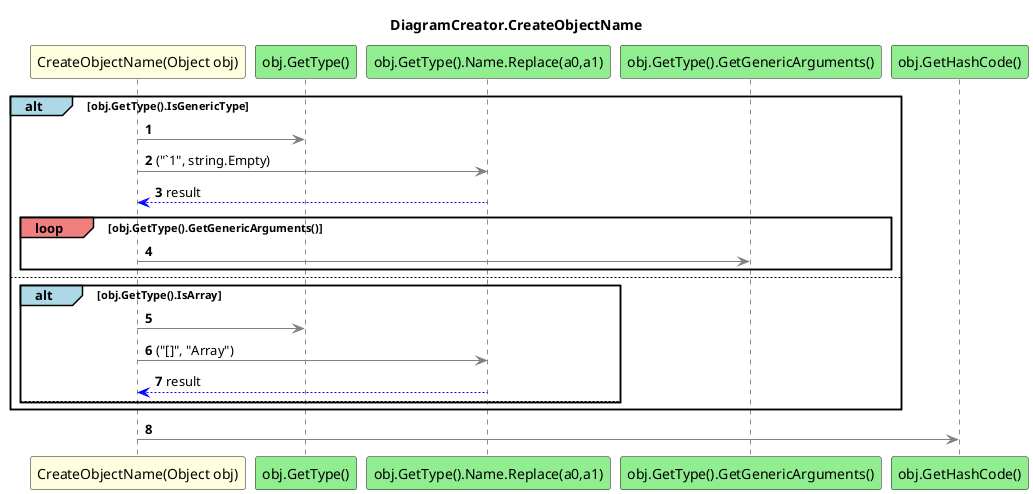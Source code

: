@startuml DiagramCreator.CreateObjectName
title DiagramCreator.CreateObjectName
participant "CreateObjectName(Object obj)" as CreateObjectName_p0 #LightYellow
participant "obj.GetType()" as obj_GetType #LightGreen
participant "obj.GetType().Name.Replace(a0,a1)" as obj_GetType_Name_Replace_a0_a1 #LightGreen
participant "obj.GetType().GetGenericArguments()" as obj_GetType_GetGenericArguments #LightGreen
participant "obj.GetHashCode()" as obj_GetHashCode #LightGreen
autonumber
alt#LightBlue obj.GetType().IsGenericType
 CreateObjectName_p0 -[#grey]> obj_GetType
 CreateObjectName_p0 -[#grey]> obj_GetType_Name_Replace_a0_a1 : ("`1", string.Empty)
 obj_GetType_Name_Replace_a0_a1 -[#blue]-> CreateObjectName_p0 : result
 loop#LightCoral obj.GetType().GetGenericArguments()
 CreateObjectName_p0 -[#grey]> obj_GetType_GetGenericArguments
 end
 else
 alt#LightBlue obj.GetType().IsArray
 CreateObjectName_p0 -[#grey]> obj_GetType
 CreateObjectName_p0 -[#grey]> obj_GetType_Name_Replace_a0_a1 : ("[]", "Array")
 obj_GetType_Name_Replace_a0_a1 -[#blue]-> CreateObjectName_p0 : result
 else
 end
end
CreateObjectName_p0 -[#grey]> obj_GetHashCode
@enduml
